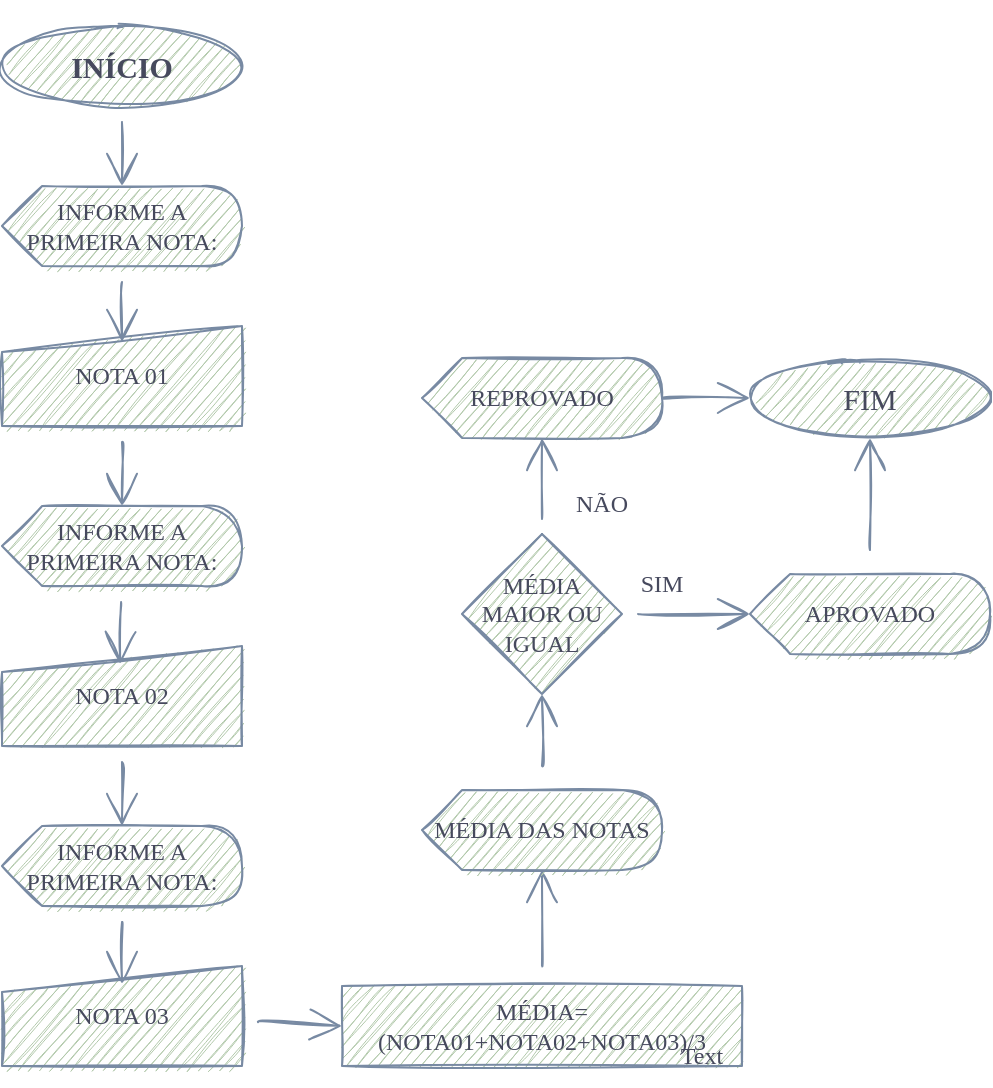 <mxfile version="15.5.9" type="github">
  <diagram name="Page-1" id="edf60f1a-56cd-e834-aa8a-f176f3a09ee4">
    <mxGraphModel dx="1886" dy="932" grid="1" gridSize="10" guides="1" tooltips="1" connect="1" arrows="1" fold="1" page="1" pageScale="1" pageWidth="1100" pageHeight="850" math="0" shadow="0">
      <root>
        <mxCell id="0" />
        <mxCell id="1" parent="0" />
        <mxCell id="93R-Coq5i8s_tRny_Z_y-17" style="edgeStyle=none;curved=1;rounded=0;sketch=1;hachureGap=4;orthogonalLoop=1;jettySize=auto;html=1;entryX=0.5;entryY=0.16;entryDx=0;entryDy=0;entryPerimeter=0;fontFamily=Verdana;fontSize=15;endArrow=open;startSize=14;endSize=14;sourcePerimeterSpacing=8;targetPerimeterSpacing=8;strokeColor=#788AA3;fontColor=#46495D;" edge="1" parent="1" source="93R-Coq5i8s_tRny_Z_y-4" target="93R-Coq5i8s_tRny_Z_y-7">
          <mxGeometry relative="1" as="geometry" />
        </mxCell>
        <mxCell id="93R-Coq5i8s_tRny_Z_y-4" value="INFORME A PRIMEIRA NOTA:" style="shape=display;whiteSpace=wrap;html=1;sketch=1;hachureGap=4;pointerEvents=0;fontFamily=Verdana;fontSize=12;size=0.167;fillColor=#B2C9AB;strokeColor=#788AA3;fontColor=#46495D;" vertex="1" parent="1">
          <mxGeometry x="360" y="160" width="120" height="40" as="geometry" />
        </mxCell>
        <mxCell id="93R-Coq5i8s_tRny_Z_y-16" style="edgeStyle=none;curved=1;rounded=0;sketch=1;hachureGap=4;orthogonalLoop=1;jettySize=auto;html=1;entryX=0;entryY=0;entryDx=60;entryDy=0;entryPerimeter=0;fontFamily=Verdana;fontSize=15;endArrow=open;startSize=14;endSize=14;sourcePerimeterSpacing=8;targetPerimeterSpacing=8;strokeColor=#788AA3;fontColor=#46495D;" edge="1" parent="1" source="93R-Coq5i8s_tRny_Z_y-6" target="93R-Coq5i8s_tRny_Z_y-4">
          <mxGeometry relative="1" as="geometry" />
        </mxCell>
        <mxCell id="93R-Coq5i8s_tRny_Z_y-6" value="&lt;h6&gt;&lt;font style=&quot;font-size: 15px&quot;&gt;INÍCIO&lt;/font&gt;&lt;/h6&gt;" style="ellipse;whiteSpace=wrap;html=1;sketch=1;hachureGap=4;pointerEvents=0;fontFamily=Verdana;fontSize=15;fillColor=#B2C9AB;strokeColor=#788AA3;fontColor=#46495D;" vertex="1" parent="1">
          <mxGeometry x="360" y="80" width="120" height="40" as="geometry" />
        </mxCell>
        <mxCell id="93R-Coq5i8s_tRny_Z_y-18" style="edgeStyle=none;curved=1;rounded=0;sketch=1;hachureGap=4;orthogonalLoop=1;jettySize=auto;html=1;entryX=0;entryY=0;entryDx=60;entryDy=0;entryPerimeter=0;fontFamily=Verdana;fontSize=15;endArrow=open;startSize=14;endSize=14;sourcePerimeterSpacing=8;targetPerimeterSpacing=8;strokeColor=#788AA3;fontColor=#46495D;" edge="1" parent="1" source="93R-Coq5i8s_tRny_Z_y-7" target="93R-Coq5i8s_tRny_Z_y-12">
          <mxGeometry relative="1" as="geometry" />
        </mxCell>
        <mxCell id="93R-Coq5i8s_tRny_Z_y-7" value="NOTA 01" style="shape=manualInput;whiteSpace=wrap;html=1;sketch=1;hachureGap=4;pointerEvents=0;fontFamily=Verdana;fontSize=12;size=13;fillColor=#B2C9AB;strokeColor=#788AA3;fontColor=#46495D;" vertex="1" parent="1">
          <mxGeometry x="360" y="230" width="120" height="50" as="geometry" />
        </mxCell>
        <mxCell id="93R-Coq5i8s_tRny_Z_y-19" style="edgeStyle=none;curved=1;rounded=0;sketch=1;hachureGap=4;orthogonalLoop=1;jettySize=auto;html=1;entryX=0.492;entryY=0.18;entryDx=0;entryDy=0;entryPerimeter=0;fontFamily=Verdana;fontSize=15;endArrow=open;startSize=14;endSize=14;sourcePerimeterSpacing=8;targetPerimeterSpacing=8;strokeColor=#788AA3;fontColor=#46495D;" edge="1" parent="1" source="93R-Coq5i8s_tRny_Z_y-12" target="93R-Coq5i8s_tRny_Z_y-13">
          <mxGeometry relative="1" as="geometry" />
        </mxCell>
        <mxCell id="93R-Coq5i8s_tRny_Z_y-12" value="INFORME A PRIMEIRA NOTA:" style="shape=display;whiteSpace=wrap;html=1;sketch=1;hachureGap=4;pointerEvents=0;fontFamily=Verdana;fontSize=12;size=0.167;fillColor=#B2C9AB;strokeColor=#788AA3;fontColor=#46495D;" vertex="1" parent="1">
          <mxGeometry x="360" y="320" width="120" height="40" as="geometry" />
        </mxCell>
        <mxCell id="93R-Coq5i8s_tRny_Z_y-20" style="edgeStyle=none;curved=1;rounded=0;sketch=1;hachureGap=4;orthogonalLoop=1;jettySize=auto;html=1;entryX=0;entryY=0;entryDx=60;entryDy=0;entryPerimeter=0;fontFamily=Verdana;fontSize=15;endArrow=open;startSize=14;endSize=14;sourcePerimeterSpacing=8;targetPerimeterSpacing=8;strokeColor=#788AA3;fontColor=#46495D;" edge="1" parent="1" source="93R-Coq5i8s_tRny_Z_y-13" target="93R-Coq5i8s_tRny_Z_y-14">
          <mxGeometry relative="1" as="geometry" />
        </mxCell>
        <mxCell id="93R-Coq5i8s_tRny_Z_y-13" value="NOTA 02" style="shape=manualInput;whiteSpace=wrap;html=1;sketch=1;hachureGap=4;pointerEvents=0;fontFamily=Verdana;fontSize=12;size=13;fillColor=#B2C9AB;strokeColor=#788AA3;fontColor=#46495D;" vertex="1" parent="1">
          <mxGeometry x="360" y="390" width="120" height="50" as="geometry" />
        </mxCell>
        <mxCell id="93R-Coq5i8s_tRny_Z_y-21" style="edgeStyle=none;curved=1;rounded=0;sketch=1;hachureGap=4;orthogonalLoop=1;jettySize=auto;html=1;fontFamily=Verdana;fontSize=15;endArrow=open;startSize=14;endSize=14;sourcePerimeterSpacing=8;targetPerimeterSpacing=8;entryX=0.5;entryY=0.18;entryDx=0;entryDy=0;entryPerimeter=0;strokeColor=#788AA3;fontColor=#46495D;" edge="1" parent="1" source="93R-Coq5i8s_tRny_Z_y-14" target="93R-Coq5i8s_tRny_Z_y-15">
          <mxGeometry relative="1" as="geometry" />
        </mxCell>
        <mxCell id="93R-Coq5i8s_tRny_Z_y-14" value="INFORME A PRIMEIRA NOTA:" style="shape=display;whiteSpace=wrap;html=1;sketch=1;hachureGap=4;pointerEvents=0;fontFamily=Verdana;fontSize=12;size=0.167;fillColor=#B2C9AB;strokeColor=#788AA3;fontColor=#46495D;" vertex="1" parent="1">
          <mxGeometry x="360" y="480" width="120" height="40" as="geometry" />
        </mxCell>
        <mxCell id="93R-Coq5i8s_tRny_Z_y-23" style="edgeStyle=none;curved=1;rounded=0;sketch=1;hachureGap=4;orthogonalLoop=1;jettySize=auto;html=1;entryX=0;entryY=0.5;entryDx=0;entryDy=0;fontFamily=Verdana;fontSize=12;endArrow=open;startSize=14;endSize=14;sourcePerimeterSpacing=8;targetPerimeterSpacing=8;strokeColor=#788AA3;fontColor=#46495D;" edge="1" parent="1" source="93R-Coq5i8s_tRny_Z_y-15" target="93R-Coq5i8s_tRny_Z_y-22">
          <mxGeometry relative="1" as="geometry" />
        </mxCell>
        <mxCell id="93R-Coq5i8s_tRny_Z_y-15" value="NOTA 03" style="shape=manualInput;whiteSpace=wrap;html=1;sketch=1;hachureGap=4;pointerEvents=0;fontFamily=Verdana;fontSize=12;size=13;fillColor=#B2C9AB;strokeColor=#788AA3;fontColor=#46495D;" vertex="1" parent="1">
          <mxGeometry x="360" y="550" width="120" height="50" as="geometry" />
        </mxCell>
        <mxCell id="93R-Coq5i8s_tRny_Z_y-25" style="edgeStyle=none;curved=1;rounded=0;sketch=1;hachureGap=4;orthogonalLoop=1;jettySize=auto;html=1;entryX=0;entryY=0;entryDx=60;entryDy=40;entryPerimeter=0;fontFamily=Verdana;fontSize=12;endArrow=open;startSize=14;endSize=14;sourcePerimeterSpacing=8;targetPerimeterSpacing=8;strokeColor=#788AA3;fontColor=#46495D;" edge="1" parent="1" target="93R-Coq5i8s_tRny_Z_y-30">
          <mxGeometry relative="1" as="geometry">
            <mxPoint x="630" y="550" as="sourcePoint" />
          </mxGeometry>
        </mxCell>
        <mxCell id="93R-Coq5i8s_tRny_Z_y-22" value="MÉDIA=(NOTA01+NOTA02+NOTA03)/3" style="rounded=0;whiteSpace=wrap;html=1;sketch=1;hachureGap=4;pointerEvents=0;fontFamily=Verdana;fontSize=12;fillColor=#B2C9AB;strokeColor=#788AA3;fontColor=#46495D;" vertex="1" parent="1">
          <mxGeometry x="530" y="560" width="200" height="40" as="geometry" />
        </mxCell>
        <mxCell id="93R-Coq5i8s_tRny_Z_y-42" style="edgeStyle=none;curved=1;rounded=1;sketch=1;hachureGap=4;orthogonalLoop=1;jettySize=auto;html=1;fontFamily=Architects Daughter;fontSource=https%3A%2F%2Ffonts.googleapis.com%2Fcss%3Ffamily%3DArchitects%2BDaughter;fontSize=16;fontColor=#46495D;endArrow=open;startSize=14;endSize=14;sourcePerimeterSpacing=8;targetPerimeterSpacing=8;strokeColor=#788AA3;fillColor=#B2C9AB;entryX=0;entryY=0.5;entryDx=0;entryDy=0;exitX=1;exitY=0.5;exitDx=0;exitDy=0;exitPerimeter=0;" edge="1" parent="1" source="93R-Coq5i8s_tRny_Z_y-24" target="93R-Coq5i8s_tRny_Z_y-37">
          <mxGeometry relative="1" as="geometry">
            <mxPoint x="712" y="266" as="sourcePoint" />
          </mxGeometry>
        </mxCell>
        <mxCell id="93R-Coq5i8s_tRny_Z_y-24" value="REPROVADO" style="shape=display;whiteSpace=wrap;html=1;sketch=1;hachureGap=4;pointerEvents=0;fontFamily=Verdana;fontSize=12;size=0.167;fillColor=#B2C9AB;strokeColor=#788AA3;fontColor=#46495D;" vertex="1" parent="1">
          <mxGeometry x="570" y="246" width="120" height="40" as="geometry" />
        </mxCell>
        <mxCell id="93R-Coq5i8s_tRny_Z_y-29" style="edgeStyle=none;curved=1;rounded=0;sketch=1;hachureGap=4;orthogonalLoop=1;jettySize=auto;html=1;entryX=0;entryY=0.5;entryDx=0;entryDy=0;entryPerimeter=0;fontFamily=Verdana;fontSize=12;endArrow=open;startSize=14;endSize=14;sourcePerimeterSpacing=8;targetPerimeterSpacing=8;strokeColor=#788AA3;fontColor=#46495D;" edge="1" parent="1" source="93R-Coq5i8s_tRny_Z_y-26" target="93R-Coq5i8s_tRny_Z_y-27">
          <mxGeometry relative="1" as="geometry" />
        </mxCell>
        <mxCell id="93R-Coq5i8s_tRny_Z_y-41" style="edgeStyle=none;curved=1;rounded=1;sketch=1;hachureGap=4;orthogonalLoop=1;jettySize=auto;html=1;fontFamily=Architects Daughter;fontSource=https%3A%2F%2Ffonts.googleapis.com%2Fcss%3Ffamily%3DArchitects%2BDaughter;fontSize=16;fontColor=#46495D;endArrow=open;startSize=14;endSize=14;sourcePerimeterSpacing=8;targetPerimeterSpacing=8;strokeColor=#788AA3;fillColor=#B2C9AB;entryX=0;entryY=0;entryDx=60;entryDy=40;entryPerimeter=0;exitX=0;exitY=0.75;exitDx=0;exitDy=0;" edge="1" parent="1" source="93R-Coq5i8s_tRny_Z_y-36" target="93R-Coq5i8s_tRny_Z_y-24">
          <mxGeometry relative="1" as="geometry">
            <mxPoint x="560" y="322" as="sourcePoint" />
          </mxGeometry>
        </mxCell>
        <mxCell id="93R-Coq5i8s_tRny_Z_y-26" value="MÉDIA MAIOR OU IGUAL" style="rhombus;whiteSpace=wrap;html=1;sketch=1;hachureGap=4;pointerEvents=0;fontFamily=Verdana;fontSize=12;fillColor=#B2C9AB;strokeColor=#788AA3;fontColor=#46495D;" vertex="1" parent="1">
          <mxGeometry x="590" y="334" width="80" height="80" as="geometry" />
        </mxCell>
        <mxCell id="93R-Coq5i8s_tRny_Z_y-43" style="edgeStyle=none;curved=1;rounded=1;sketch=1;hachureGap=4;orthogonalLoop=1;jettySize=auto;html=1;entryX=0.5;entryY=1;entryDx=0;entryDy=0;fontFamily=Architects Daughter;fontSource=https%3A%2F%2Ffonts.googleapis.com%2Fcss%3Ffamily%3DArchitects%2BDaughter;fontSize=16;fontColor=#46495D;endArrow=open;startSize=14;endSize=14;sourcePerimeterSpacing=8;targetPerimeterSpacing=8;strokeColor=#788AA3;fillColor=#B2C9AB;" edge="1" parent="1" target="93R-Coq5i8s_tRny_Z_y-37">
          <mxGeometry relative="1" as="geometry">
            <mxPoint x="794" y="342" as="sourcePoint" />
          </mxGeometry>
        </mxCell>
        <mxCell id="93R-Coq5i8s_tRny_Z_y-27" value="APROVADO" style="shape=display;whiteSpace=wrap;html=1;sketch=1;hachureGap=4;pointerEvents=0;fontFamily=Verdana;fontSize=12;size=0.167;fillColor=#B2C9AB;strokeColor=#788AA3;fontColor=#46495D;" vertex="1" parent="1">
          <mxGeometry x="734" y="354" width="120" height="40" as="geometry" />
        </mxCell>
        <mxCell id="93R-Coq5i8s_tRny_Z_y-40" style="edgeStyle=none;curved=1;rounded=1;sketch=1;hachureGap=4;orthogonalLoop=1;jettySize=auto;html=1;entryX=0.5;entryY=1;entryDx=0;entryDy=0;fontFamily=Architects Daughter;fontSource=https%3A%2F%2Ffonts.googleapis.com%2Fcss%3Ffamily%3DArchitects%2BDaughter;fontSize=16;fontColor=#46495D;endArrow=open;startSize=14;endSize=14;sourcePerimeterSpacing=8;targetPerimeterSpacing=8;strokeColor=#788AA3;fillColor=#B2C9AB;" edge="1" parent="1" target="93R-Coq5i8s_tRny_Z_y-26">
          <mxGeometry relative="1" as="geometry">
            <mxPoint x="630" y="450" as="sourcePoint" />
          </mxGeometry>
        </mxCell>
        <mxCell id="93R-Coq5i8s_tRny_Z_y-30" value="MÉDIA DAS NOTAS" style="shape=display;whiteSpace=wrap;html=1;sketch=1;hachureGap=4;pointerEvents=0;fontFamily=Verdana;fontSize=12;size=0.167;fillColor=#B2C9AB;strokeColor=#788AA3;fontColor=#46495D;" vertex="1" parent="1">
          <mxGeometry x="570" y="462" width="120" height="40" as="geometry" />
        </mxCell>
        <mxCell id="93R-Coq5i8s_tRny_Z_y-32" value="Text" style="text;html=1;strokeColor=none;fillColor=none;align=center;verticalAlign=middle;whiteSpace=wrap;rounded=0;sketch=1;hachureGap=4;pointerEvents=0;fontFamily=Verdana;fontSize=12;fontColor=#46495D;" vertex="1" parent="1">
          <mxGeometry x="680" y="580" width="60" height="30" as="geometry" />
        </mxCell>
        <mxCell id="93R-Coq5i8s_tRny_Z_y-33" value="SIM" style="text;html=1;strokeColor=none;fillColor=none;align=center;verticalAlign=middle;whiteSpace=wrap;rounded=0;sketch=1;hachureGap=4;pointerEvents=0;fontFamily=Verdana;fontSize=12;fontColor=#46495D;" vertex="1" parent="1">
          <mxGeometry x="660" y="344" width="60" height="30" as="geometry" />
        </mxCell>
        <mxCell id="93R-Coq5i8s_tRny_Z_y-36" value="NÃO" style="text;html=1;strokeColor=none;fillColor=none;align=center;verticalAlign=middle;whiteSpace=wrap;rounded=0;sketch=1;hachureGap=4;pointerEvents=0;fontFamily=Verdana;fontSize=12;fontColor=#46495D;" vertex="1" parent="1">
          <mxGeometry x="630" y="304" width="60" height="30" as="geometry" />
        </mxCell>
        <mxCell id="93R-Coq5i8s_tRny_Z_y-37" value="FIM" style="ellipse;sketch=1;hachureGap=4;pointerEvents=0;fontFamily=Verdana;fontSize=15;fillColor=#B2C9AB;strokeColor=#788AA3;fontColor=#46495D;whiteSpace=wrap;html=1;" vertex="1" parent="1">
          <mxGeometry x="734" y="246" width="120" height="40" as="geometry" />
        </mxCell>
      </root>
    </mxGraphModel>
  </diagram>
</mxfile>
